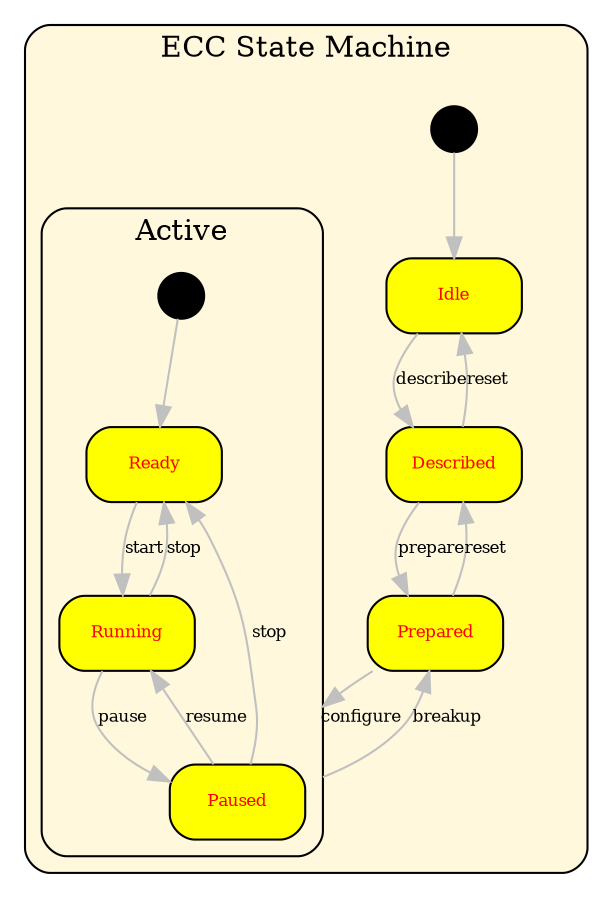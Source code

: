 digraph ecc_state_machine {
  rankdir="TB";
  compound=true;
  node [shape=box, style="rounded,filled", fontsize=8, fixedsize=true, width=0.9, fillcolor=yellow, fontcolor="red"];
  edge [fontsize=8, weight="0.5", color="gray"];

subgraph clusterStateMachine
{
  label="ECC State Machine";
  style="rounded,filled";
  fillcolor="cornsilk";

subgraph clusterInactive {
  label = "";
  color = "invis";
  EntryPoint [label="", shape="circle", style="filled", width=0.3, fillcolor="black"];
  Idle;
  Described;
  Prepared;
}

subgraph clusterActive {
  label = "Active";
  ActiveEntryPoint [label="", shape="circle", style="filled", width=0.3, fillcolor="black"];
  Ready;
  Running;
  Paused;
}

  EntryPoint -> Idle [ splines="line" ];
  Idle -> Described [label = "describe"];
  Described -> Prepared [label = "prepare"];
  Prepared -> Paused [label="configure", lhead=clusterActive, weight="1.0"];
  ActiveEntryPoint -> Ready [ splines="line" ];
  Ready -> Running [label = "start"];
  Running -> Paused [label = "pause"];

  Described -> Idle [label = "reset"];
  Prepared -> Described [label = "reset"];
  Paused -> Prepared [label="breakup", ltail="clusterActive", weight="1.0"];
  Running -> Ready [label = "stop"];
  Paused -> Running [label = "resume"];
  Paused -> Ready [label = "stop"];

//  Idle -> ActiveEntryPoint [ style="invis" ];
}
}
